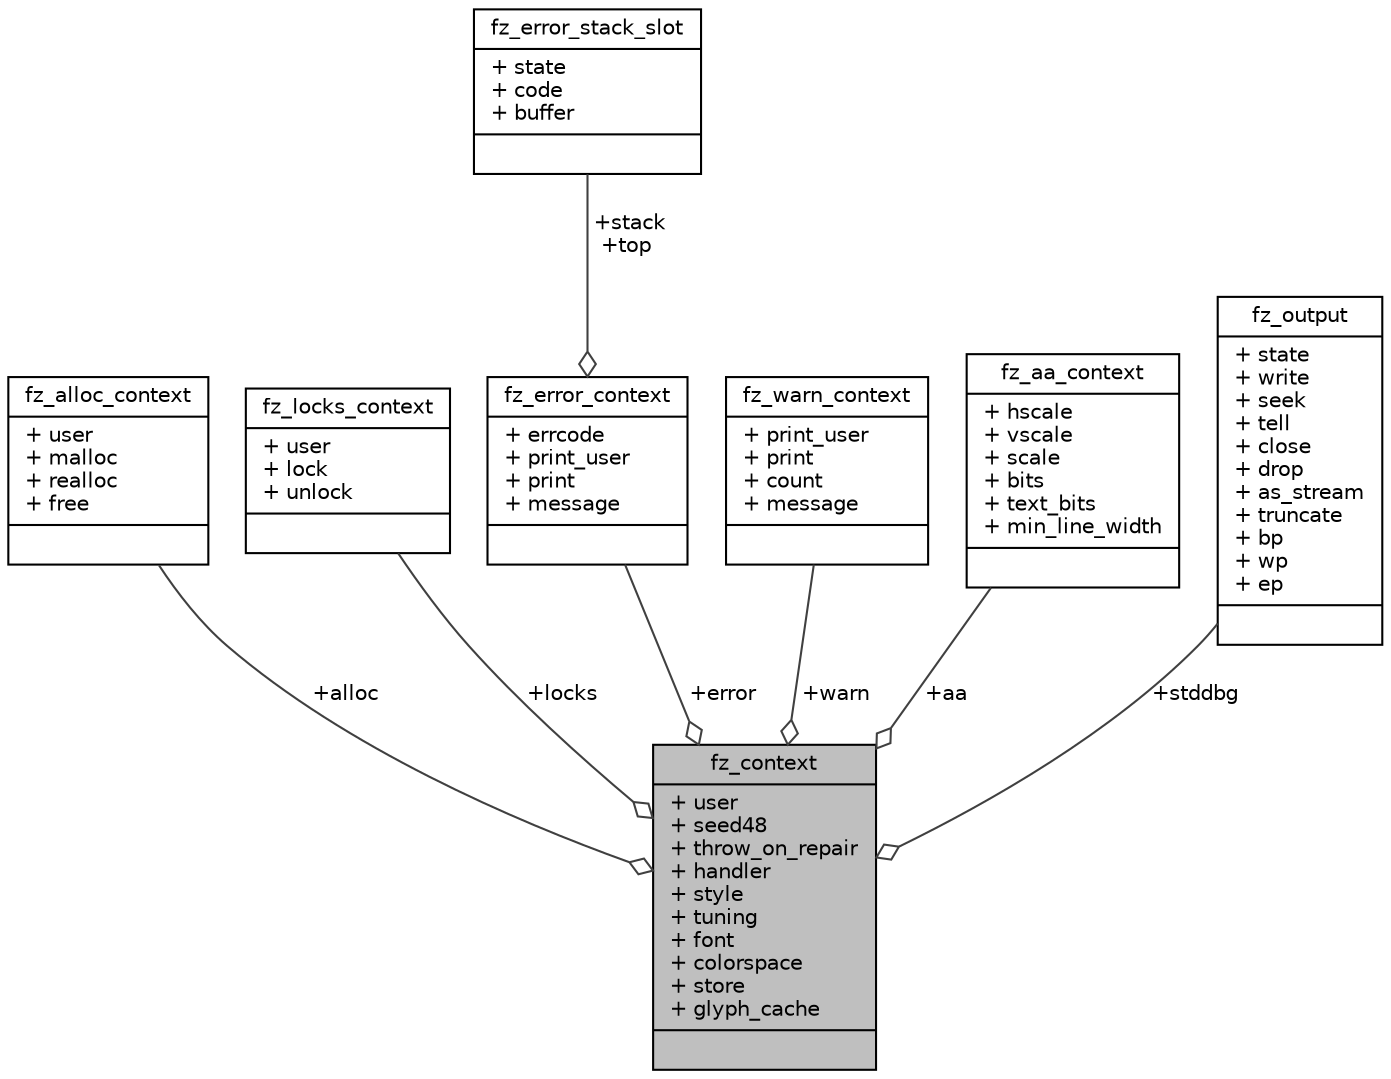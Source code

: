 digraph "fz_context"
{
 // LATEX_PDF_SIZE
  edge [fontname="Helvetica",fontsize="10",labelfontname="Helvetica",labelfontsize="10"];
  node [fontname="Helvetica",fontsize="10",shape=record];
  Node1 [label="{fz_context\n|+ user\l+ seed48\l+ throw_on_repair\l+ handler\l+ style\l+ tuning\l+ font\l+ colorspace\l+ store\l+ glyph_cache\l|}",height=0.2,width=0.4,color="black", fillcolor="grey75", style="filled", fontcolor="black",tooltip=" "];
  Node2 -> Node1 [color="grey25",fontsize="10",style="solid",label=" +alloc" ,arrowhead="odiamond",fontname="Helvetica"];
  Node2 [label="{fz_alloc_context\n|+ user\l+ malloc\l+ realloc\l+ free\l|}",height=0.2,width=0.4,color="black", fillcolor="white", style="filled",URL="$structfz__alloc__context.html",tooltip=" "];
  Node3 -> Node1 [color="grey25",fontsize="10",style="solid",label=" +locks" ,arrowhead="odiamond",fontname="Helvetica"];
  Node3 [label="{fz_locks_context\n|+ user\l+ lock\l+ unlock\l|}",height=0.2,width=0.4,color="black", fillcolor="white", style="filled",URL="$structfz__locks__context.html",tooltip=" "];
  Node4 -> Node1 [color="grey25",fontsize="10",style="solid",label=" +error" ,arrowhead="odiamond",fontname="Helvetica"];
  Node4 [label="{fz_error_context\n|+ errcode\l+ print_user\l+ print\l+ message\l|}",height=0.2,width=0.4,color="black", fillcolor="white", style="filled",URL="$structfz__error__context.html",tooltip=" "];
  Node5 -> Node4 [color="grey25",fontsize="10",style="solid",label=" +stack\n+top" ,arrowhead="odiamond",fontname="Helvetica"];
  Node5 [label="{fz_error_stack_slot\n|+ state\l+ code\l+ buffer\l|}",height=0.2,width=0.4,color="black", fillcolor="white", style="filled",URL="$structfz__error__stack__slot.html",tooltip=" "];
  Node6 -> Node1 [color="grey25",fontsize="10",style="solid",label=" +warn" ,arrowhead="odiamond",fontname="Helvetica"];
  Node6 [label="{fz_warn_context\n|+ print_user\l+ print\l+ count\l+ message\l|}",height=0.2,width=0.4,color="black", fillcolor="white", style="filled",URL="$structfz__warn__context.html",tooltip=" "];
  Node7 -> Node1 [color="grey25",fontsize="10",style="solid",label=" +aa" ,arrowhead="odiamond",fontname="Helvetica"];
  Node7 [label="{fz_aa_context\n|+ hscale\l+ vscale\l+ scale\l+ bits\l+ text_bits\l+ min_line_width\l|}",height=0.2,width=0.4,color="black", fillcolor="white", style="filled",URL="$structfz__aa__context.html",tooltip=" "];
  Node8 -> Node1 [color="grey25",fontsize="10",style="solid",label=" +stddbg" ,arrowhead="odiamond",fontname="Helvetica"];
  Node8 [label="{fz_output\n|+ state\l+ write\l+ seek\l+ tell\l+ close\l+ drop\l+ as_stream\l+ truncate\l+ bp\l+ wp\l+ ep\l|}",height=0.2,width=0.4,color="black", fillcolor="white", style="filled",URL="$structfz__output.html",tooltip=" "];
}
